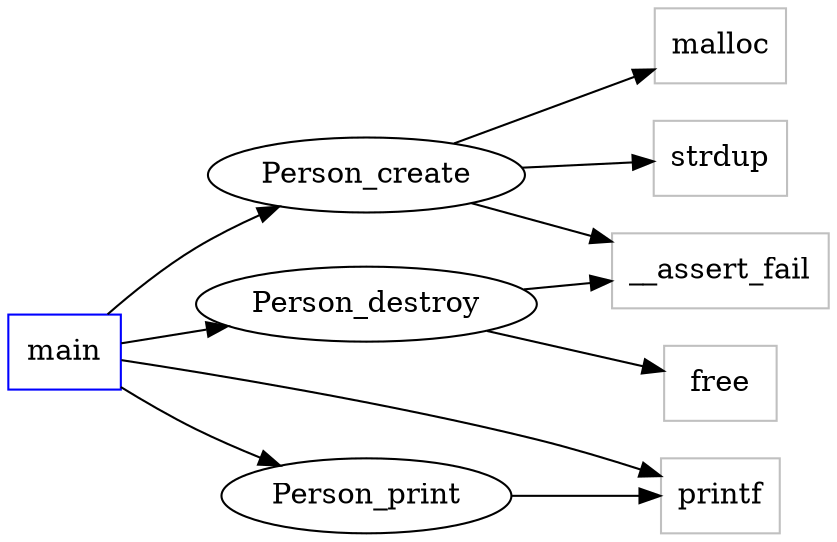 digraph functioncalls {
rankdir=LR;

main [shape="box", color=blue];
malloc [shape="box", color=grey];
Person_create -> malloc;
__assert_fail [shape="box", color=grey];
Person_create -> __assert_fail;
strdup [shape="box", color=grey];
Person_create -> strdup;
__assert_fail [shape="box", color=grey];
Person_destroy -> __assert_fail;
free [shape="box", color=grey];
Person_destroy -> free;
printf [shape="box", color=grey];
Person_print -> printf;
main -> Person_create;
printf [shape="box", color=grey];
main -> printf;
main -> Person_print;
main -> Person_destroy;
}
